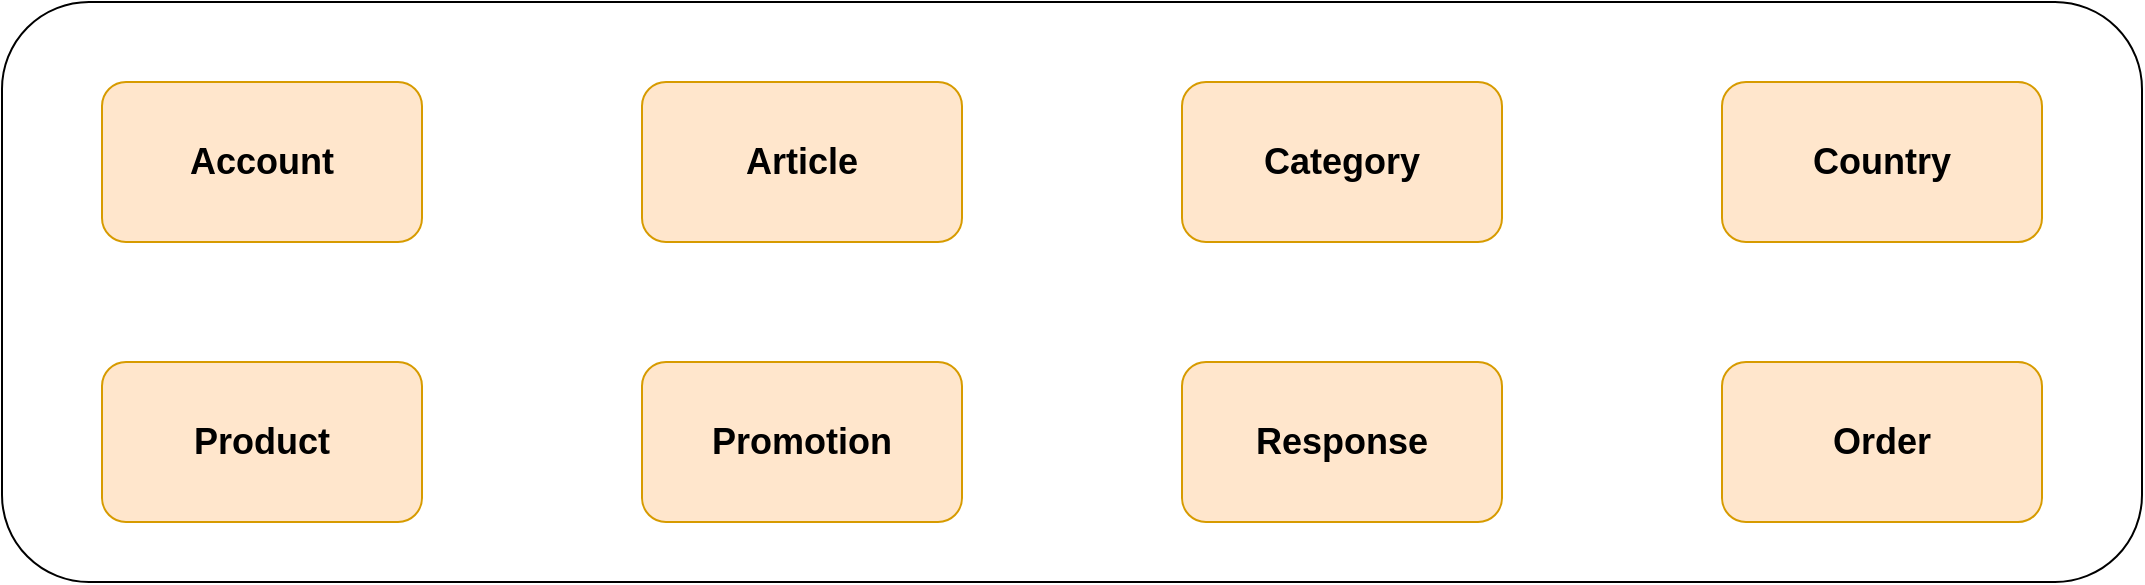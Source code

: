<mxfile version="14.5.1" type="device"><diagram id="u9eDR52jQx30ASVBhNeE" name="Page-2"><mxGraphModel dx="2506" dy="494" grid="1" gridSize="10" guides="1" tooltips="1" connect="1" arrows="1" fold="1" page="1" pageScale="1" pageWidth="827" pageHeight="1169" math="0" shadow="0"><root><mxCell id="oTGhoWtQ1Q-aXqxfgfdD-0"/><mxCell id="oTGhoWtQ1Q-aXqxfgfdD-1" parent="oTGhoWtQ1Q-aXqxfgfdD-0"/><mxCell id="Z7rgQ6kSkVlPnSvkV_K3-0" value="" style="rounded=1;whiteSpace=wrap;html=1;" parent="oTGhoWtQ1Q-aXqxfgfdD-1" vertex="1"><mxGeometry x="-1330" y="390" width="1070" height="290" as="geometry"/></mxCell><mxCell id="0REdc1bUmweV9QUtDPHb-0" value="&lt;b&gt;&lt;font style=&quot;font-size: 18px&quot;&gt;Account&lt;/font&gt;&lt;/b&gt;" style="text;html=1;align=center;verticalAlign=middle;whiteSpace=wrap;rounded=1;strokeColor=#d79b00;fillColor=#ffe6cc;" parent="oTGhoWtQ1Q-aXqxfgfdD-1" vertex="1"><mxGeometry x="-1280" y="430" width="160" height="80" as="geometry"/></mxCell><mxCell id="GjbvyDIv6pfFEXkHIbIh-0" value="&lt;b&gt;&lt;font style=&quot;font-size: 18px&quot;&gt;Country&lt;/font&gt;&lt;/b&gt;" style="text;html=1;align=center;verticalAlign=middle;whiteSpace=wrap;rounded=1;strokeColor=#d79b00;fillColor=#ffe6cc;" parent="oTGhoWtQ1Q-aXqxfgfdD-1" vertex="1"><mxGeometry x="-470" y="430" width="160" height="80" as="geometry"/></mxCell><mxCell id="GjbvyDIv6pfFEXkHIbIh-1" value="&lt;b&gt;&lt;font style=&quot;font-size: 18px&quot;&gt;Category&lt;/font&gt;&lt;/b&gt;" style="text;html=1;align=center;verticalAlign=middle;whiteSpace=wrap;rounded=1;strokeColor=#d79b00;fillColor=#ffe6cc;" parent="oTGhoWtQ1Q-aXqxfgfdD-1" vertex="1"><mxGeometry x="-740" y="430" width="160" height="80" as="geometry"/></mxCell><mxCell id="GjbvyDIv6pfFEXkHIbIh-2" value="&lt;b&gt;&lt;font style=&quot;font-size: 18px&quot;&gt;Article&lt;/font&gt;&lt;/b&gt;" style="text;html=1;align=center;verticalAlign=middle;whiteSpace=wrap;rounded=1;strokeColor=#d79b00;fillColor=#ffe6cc;" parent="oTGhoWtQ1Q-aXqxfgfdD-1" vertex="1"><mxGeometry x="-1010" y="430" width="160" height="80" as="geometry"/></mxCell><mxCell id="GjbvyDIv6pfFEXkHIbIh-3" value="&lt;b&gt;&lt;font style=&quot;font-size: 18px&quot;&gt;Product&lt;/font&gt;&lt;/b&gt;" style="text;html=1;align=center;verticalAlign=middle;whiteSpace=wrap;rounded=1;strokeColor=#d79b00;fillColor=#ffe6cc;" parent="oTGhoWtQ1Q-aXqxfgfdD-1" vertex="1"><mxGeometry x="-1280" y="570" width="160" height="80" as="geometry"/></mxCell><mxCell id="GjbvyDIv6pfFEXkHIbIh-4" value="&lt;b&gt;&lt;font style=&quot;font-size: 18px&quot;&gt;Promotion&lt;/font&gt;&lt;/b&gt;" style="text;html=1;align=center;verticalAlign=middle;whiteSpace=wrap;rounded=1;strokeColor=#d79b00;fillColor=#ffe6cc;" parent="oTGhoWtQ1Q-aXqxfgfdD-1" vertex="1"><mxGeometry x="-1010" y="570" width="160" height="80" as="geometry"/></mxCell><mxCell id="GjbvyDIv6pfFEXkHIbIh-5" value="&lt;b&gt;&lt;font style=&quot;font-size: 18px&quot;&gt;Response&lt;/font&gt;&lt;/b&gt;" style="text;html=1;align=center;verticalAlign=middle;whiteSpace=wrap;rounded=1;strokeColor=#d79b00;fillColor=#ffe6cc;" parent="oTGhoWtQ1Q-aXqxfgfdD-1" vertex="1"><mxGeometry x="-740" y="570" width="160" height="80" as="geometry"/></mxCell><mxCell id="GjbvyDIv6pfFEXkHIbIh-6" value="&lt;b&gt;&lt;font style=&quot;font-size: 18px&quot;&gt;Order&lt;/font&gt;&lt;/b&gt;" style="text;html=1;align=center;verticalAlign=middle;whiteSpace=wrap;rounded=1;strokeColor=#d79b00;fillColor=#ffe6cc;" parent="oTGhoWtQ1Q-aXqxfgfdD-1" vertex="1"><mxGeometry x="-470" y="570" width="160" height="80" as="geometry"/></mxCell></root></mxGraphModel></diagram></mxfile>